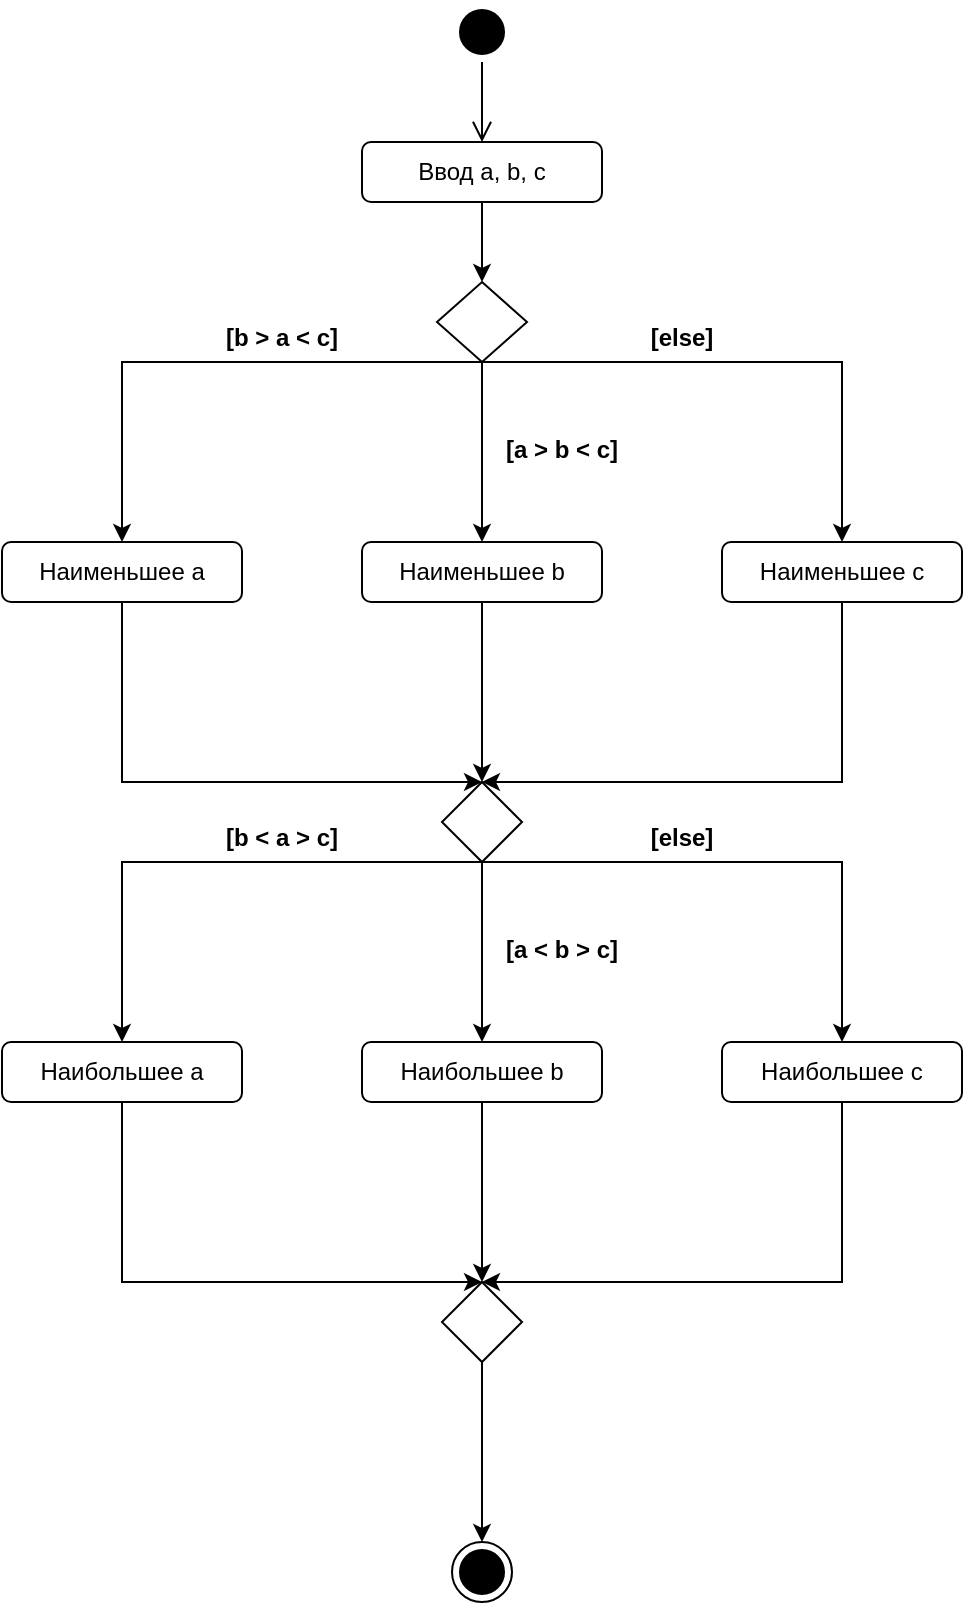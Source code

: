 <mxfile version="18.1.3" type="device"><diagram id="y2Q_Ip3tNkBgopcBJjPg" name="Page-1"><mxGraphModel dx="1381" dy="795" grid="1" gridSize="10" guides="1" tooltips="1" connect="1" arrows="1" fold="1" page="1" pageScale="1" pageWidth="827" pageHeight="1169" math="0" shadow="0"><root><mxCell id="0"/><mxCell id="1" parent="0"/><mxCell id="LVKNKML33TWhKuebQ2LT-1" value="" style="ellipse;html=1;shape=startState;fillColor=#000000;strokeColor=#000000;" vertex="1" parent="1"><mxGeometry x="385" y="20" width="30" height="30" as="geometry"/></mxCell><mxCell id="LVKNKML33TWhKuebQ2LT-2" value="" style="edgeStyle=orthogonalEdgeStyle;html=1;verticalAlign=bottom;endArrow=open;endSize=8;strokeColor=#000000;rounded=0;" edge="1" source="LVKNKML33TWhKuebQ2LT-1" parent="1" target="LVKNKML33TWhKuebQ2LT-3"><mxGeometry relative="1" as="geometry"><mxPoint x="400" y="120" as="targetPoint"/></mxGeometry></mxCell><mxCell id="LVKNKML33TWhKuebQ2LT-3" value="Ввод a, b, c" style="rounded=1;whiteSpace=wrap;html=1;strokeColor=#000000;" vertex="1" parent="1"><mxGeometry x="340" y="90" width="120" height="30" as="geometry"/></mxCell><mxCell id="LVKNKML33TWhKuebQ2LT-6" value="" style="rhombus;whiteSpace=wrap;html=1;strokeColor=#000000;" vertex="1" parent="1"><mxGeometry x="377.5" y="160" width="45" height="40" as="geometry"/></mxCell><mxCell id="LVKNKML33TWhKuebQ2LT-7" value="Наименьшее a" style="rounded=1;whiteSpace=wrap;html=1;strokeColor=#000000;" vertex="1" parent="1"><mxGeometry x="160" y="290" width="120" height="30" as="geometry"/></mxCell><mxCell id="LVKNKML33TWhKuebQ2LT-8" value="Наименьшее b" style="rounded=1;whiteSpace=wrap;html=1;strokeColor=#000000;" vertex="1" parent="1"><mxGeometry x="340" y="290" width="120" height="30" as="geometry"/></mxCell><mxCell id="LVKNKML33TWhKuebQ2LT-9" value="Наименьшее c" style="rounded=1;whiteSpace=wrap;html=1;strokeColor=#000000;" vertex="1" parent="1"><mxGeometry x="520" y="290" width="120" height="30" as="geometry"/></mxCell><mxCell id="LVKNKML33TWhKuebQ2LT-10" value="" style="endArrow=classic;html=1;rounded=0;strokeColor=#000000;exitX=0.5;exitY=1;exitDx=0;exitDy=0;entryX=0.5;entryY=0;entryDx=0;entryDy=0;" edge="1" parent="1" source="LVKNKML33TWhKuebQ2LT-6" target="LVKNKML33TWhKuebQ2LT-7"><mxGeometry width="50" height="50" relative="1" as="geometry"><mxPoint x="390" y="330" as="sourcePoint"/><mxPoint x="440" y="280" as="targetPoint"/><Array as="points"><mxPoint x="220" y="200"/></Array></mxGeometry></mxCell><mxCell id="LVKNKML33TWhKuebQ2LT-11" value="" style="endArrow=classic;html=1;rounded=0;strokeColor=#000000;exitX=0.5;exitY=1;exitDx=0;exitDy=0;entryX=0.5;entryY=0;entryDx=0;entryDy=0;" edge="1" parent="1" source="LVKNKML33TWhKuebQ2LT-6" target="LVKNKML33TWhKuebQ2LT-8"><mxGeometry width="50" height="50" relative="1" as="geometry"><mxPoint x="390" y="330" as="sourcePoint"/><mxPoint x="440" y="280" as="targetPoint"/></mxGeometry></mxCell><mxCell id="LVKNKML33TWhKuebQ2LT-12" value="" style="endArrow=classic;html=1;rounded=0;strokeColor=#000000;exitX=0.5;exitY=1;exitDx=0;exitDy=0;entryX=0.5;entryY=0;entryDx=0;entryDy=0;" edge="1" parent="1" source="LVKNKML33TWhKuebQ2LT-6" target="LVKNKML33TWhKuebQ2LT-9"><mxGeometry width="50" height="50" relative="1" as="geometry"><mxPoint x="390" y="330" as="sourcePoint"/><mxPoint x="440" y="280" as="targetPoint"/><Array as="points"><mxPoint x="580" y="200"/></Array></mxGeometry></mxCell><mxCell id="LVKNKML33TWhKuebQ2LT-13" value="" style="rhombus;whiteSpace=wrap;html=1;strokeColor=#000000;" vertex="1" parent="1"><mxGeometry x="380" y="410" width="40" height="40" as="geometry"/></mxCell><mxCell id="LVKNKML33TWhKuebQ2LT-14" value="" style="endArrow=classic;html=1;rounded=0;strokeColor=#000000;exitX=0.5;exitY=1;exitDx=0;exitDy=0;entryX=0.5;entryY=0;entryDx=0;entryDy=0;" edge="1" parent="1" source="LVKNKML33TWhKuebQ2LT-7" target="LVKNKML33TWhKuebQ2LT-13"><mxGeometry width="50" height="50" relative="1" as="geometry"><mxPoint x="390" y="430" as="sourcePoint"/><mxPoint x="440" y="380" as="targetPoint"/><Array as="points"><mxPoint x="220" y="410"/></Array></mxGeometry></mxCell><mxCell id="LVKNKML33TWhKuebQ2LT-15" value="" style="endArrow=classic;html=1;rounded=0;strokeColor=#000000;exitX=0.5;exitY=1;exitDx=0;exitDy=0;entryX=0.5;entryY=0;entryDx=0;entryDy=0;" edge="1" parent="1" source="LVKNKML33TWhKuebQ2LT-8" target="LVKNKML33TWhKuebQ2LT-13"><mxGeometry width="50" height="50" relative="1" as="geometry"><mxPoint x="390" y="430" as="sourcePoint"/><mxPoint x="440" y="380" as="targetPoint"/></mxGeometry></mxCell><mxCell id="LVKNKML33TWhKuebQ2LT-16" value="" style="endArrow=classic;html=1;rounded=0;strokeColor=#000000;exitX=0.5;exitY=1;exitDx=0;exitDy=0;entryX=0.5;entryY=0;entryDx=0;entryDy=0;" edge="1" parent="1" source="LVKNKML33TWhKuebQ2LT-9" target="LVKNKML33TWhKuebQ2LT-13"><mxGeometry width="50" height="50" relative="1" as="geometry"><mxPoint x="390" y="430" as="sourcePoint"/><mxPoint x="440" y="380" as="targetPoint"/><Array as="points"><mxPoint x="580" y="410"/></Array></mxGeometry></mxCell><mxCell id="LVKNKML33TWhKuebQ2LT-17" value="Наибольшее a" style="rounded=1;whiteSpace=wrap;html=1;strokeColor=#000000;" vertex="1" parent="1"><mxGeometry x="160" y="540" width="120" height="30" as="geometry"/></mxCell><mxCell id="LVKNKML33TWhKuebQ2LT-18" value="Наибольшее b" style="rounded=1;whiteSpace=wrap;html=1;strokeColor=#000000;" vertex="1" parent="1"><mxGeometry x="340" y="540" width="120" height="30" as="geometry"/></mxCell><mxCell id="LVKNKML33TWhKuebQ2LT-19" value="Наибольшее c" style="rounded=1;whiteSpace=wrap;html=1;strokeColor=#000000;" vertex="1" parent="1"><mxGeometry x="520" y="540" width="120" height="30" as="geometry"/></mxCell><mxCell id="LVKNKML33TWhKuebQ2LT-20" value="" style="endArrow=classic;html=1;rounded=0;strokeColor=#000000;exitX=0.5;exitY=1;exitDx=0;exitDy=0;entryX=0.5;entryY=0;entryDx=0;entryDy=0;" edge="1" parent="1" source="LVKNKML33TWhKuebQ2LT-13" target="LVKNKML33TWhKuebQ2LT-17"><mxGeometry width="50" height="50" relative="1" as="geometry"><mxPoint x="390" y="530" as="sourcePoint"/><mxPoint x="440" y="480" as="targetPoint"/><Array as="points"><mxPoint x="220" y="450"/></Array></mxGeometry></mxCell><mxCell id="LVKNKML33TWhKuebQ2LT-21" value="" style="endArrow=classic;html=1;rounded=0;strokeColor=#000000;exitX=0.5;exitY=1;exitDx=0;exitDy=0;entryX=0.5;entryY=0;entryDx=0;entryDy=0;" edge="1" parent="1" source="LVKNKML33TWhKuebQ2LT-13" target="LVKNKML33TWhKuebQ2LT-19"><mxGeometry width="50" height="50" relative="1" as="geometry"><mxPoint x="390" y="530" as="sourcePoint"/><mxPoint x="440" y="480" as="targetPoint"/><Array as="points"><mxPoint x="580" y="450"/></Array></mxGeometry></mxCell><mxCell id="LVKNKML33TWhKuebQ2LT-22" value="" style="endArrow=classic;html=1;rounded=0;strokeColor=#000000;exitX=0.5;exitY=1;exitDx=0;exitDy=0;entryX=0.5;entryY=0;entryDx=0;entryDy=0;" edge="1" parent="1" source="LVKNKML33TWhKuebQ2LT-13" target="LVKNKML33TWhKuebQ2LT-18"><mxGeometry width="50" height="50" relative="1" as="geometry"><mxPoint x="390" y="530" as="sourcePoint"/><mxPoint x="440" y="480" as="targetPoint"/></mxGeometry></mxCell><mxCell id="LVKNKML33TWhKuebQ2LT-23" value="" style="rhombus;whiteSpace=wrap;html=1;strokeColor=#000000;" vertex="1" parent="1"><mxGeometry x="380" y="660" width="40" height="40" as="geometry"/></mxCell><mxCell id="LVKNKML33TWhKuebQ2LT-24" value="" style="ellipse;html=1;shape=endState;fillColor=#000000;strokeColor=#000000;" vertex="1" parent="1"><mxGeometry x="385" y="790" width="30" height="30" as="geometry"/></mxCell><mxCell id="LVKNKML33TWhKuebQ2LT-25" value="" style="endArrow=classic;html=1;rounded=0;strokeColor=#000000;exitX=0.5;exitY=1;exitDx=0;exitDy=0;entryX=0.5;entryY=0;entryDx=0;entryDy=0;" edge="1" parent="1" source="LVKNKML33TWhKuebQ2LT-17" target="LVKNKML33TWhKuebQ2LT-23"><mxGeometry width="50" height="50" relative="1" as="geometry"><mxPoint x="390" y="530" as="sourcePoint"/><mxPoint x="440" y="480" as="targetPoint"/><Array as="points"><mxPoint x="220" y="660"/></Array></mxGeometry></mxCell><mxCell id="LVKNKML33TWhKuebQ2LT-26" value="" style="endArrow=classic;html=1;rounded=0;strokeColor=#000000;exitX=0.5;exitY=1;exitDx=0;exitDy=0;entryX=0.5;entryY=0;entryDx=0;entryDy=0;" edge="1" parent="1" source="LVKNKML33TWhKuebQ2LT-19" target="LVKNKML33TWhKuebQ2LT-23"><mxGeometry width="50" height="50" relative="1" as="geometry"><mxPoint x="390" y="530" as="sourcePoint"/><mxPoint x="440" y="480" as="targetPoint"/><Array as="points"><mxPoint x="580" y="660"/></Array></mxGeometry></mxCell><mxCell id="LVKNKML33TWhKuebQ2LT-27" value="" style="endArrow=classic;html=1;rounded=0;strokeColor=#000000;exitX=0.5;exitY=1;exitDx=0;exitDy=0;entryX=0.5;entryY=0;entryDx=0;entryDy=0;" edge="1" parent="1" source="LVKNKML33TWhKuebQ2LT-18" target="LVKNKML33TWhKuebQ2LT-23"><mxGeometry width="50" height="50" relative="1" as="geometry"><mxPoint x="390" y="530" as="sourcePoint"/><mxPoint x="440" y="480" as="targetPoint"/></mxGeometry></mxCell><mxCell id="LVKNKML33TWhKuebQ2LT-28" value="" style="endArrow=classic;html=1;rounded=0;strokeColor=#000000;exitX=0.5;exitY=1;exitDx=0;exitDy=0;entryX=0.5;entryY=0;entryDx=0;entryDy=0;" edge="1" parent="1" source="LVKNKML33TWhKuebQ2LT-3" target="LVKNKML33TWhKuebQ2LT-6"><mxGeometry width="50" height="50" relative="1" as="geometry"><mxPoint x="390" y="230" as="sourcePoint"/><mxPoint x="440" y="180" as="targetPoint"/></mxGeometry></mxCell><mxCell id="LVKNKML33TWhKuebQ2LT-29" value="" style="endArrow=classic;html=1;rounded=0;strokeColor=#000000;exitX=0.5;exitY=1;exitDx=0;exitDy=0;entryX=0.5;entryY=0;entryDx=0;entryDy=0;" edge="1" parent="1" source="LVKNKML33TWhKuebQ2LT-23" target="LVKNKML33TWhKuebQ2LT-24"><mxGeometry width="50" height="50" relative="1" as="geometry"><mxPoint x="390" y="730" as="sourcePoint"/><mxPoint x="440" y="680" as="targetPoint"/></mxGeometry></mxCell><mxCell id="LVKNKML33TWhKuebQ2LT-30" value="[b &lt; a &gt; c]" style="text;align=center;fontStyle=1;verticalAlign=middle;spacingLeft=3;spacingRight=3;strokeColor=none;rotatable=0;points=[[0,0.5],[1,0.5]];portConstraint=eastwest;" vertex="1" parent="1"><mxGeometry x="260" y="424" width="80" height="26" as="geometry"/></mxCell><mxCell id="LVKNKML33TWhKuebQ2LT-32" value="[else]" style="text;align=center;fontStyle=1;verticalAlign=middle;spacingLeft=3;spacingRight=3;strokeColor=none;rotatable=0;points=[[0,0.5],[1,0.5]];portConstraint=eastwest;" vertex="1" parent="1"><mxGeometry x="460" y="424" width="80" height="26" as="geometry"/></mxCell><mxCell id="LVKNKML33TWhKuebQ2LT-33" value="[a &lt; b &gt; c]" style="text;align=center;fontStyle=1;verticalAlign=middle;spacingLeft=3;spacingRight=3;strokeColor=none;rotatable=0;points=[[0,0.5],[1,0.5]];portConstraint=eastwest;" vertex="1" parent="1"><mxGeometry x="400" y="480" width="80" height="26" as="geometry"/></mxCell><mxCell id="LVKNKML33TWhKuebQ2LT-34" value="[b &gt; a &lt; c]" style="text;align=center;fontStyle=1;verticalAlign=middle;spacingLeft=3;spacingRight=3;strokeColor=none;rotatable=0;points=[[0,0.5],[1,0.5]];portConstraint=eastwest;" vertex="1" parent="1"><mxGeometry x="260" y="174" width="80" height="26" as="geometry"/></mxCell><mxCell id="LVKNKML33TWhKuebQ2LT-35" value="[else]" style="text;align=center;fontStyle=1;verticalAlign=middle;spacingLeft=3;spacingRight=3;strokeColor=none;rotatable=0;points=[[0,0.5],[1,0.5]];portConstraint=eastwest;" vertex="1" parent="1"><mxGeometry x="460" y="174" width="80" height="26" as="geometry"/></mxCell><mxCell id="LVKNKML33TWhKuebQ2LT-36" value="[a &gt; b &lt; c]" style="text;align=center;fontStyle=1;verticalAlign=middle;spacingLeft=3;spacingRight=3;strokeColor=none;rotatable=0;points=[[0,0.5],[1,0.5]];portConstraint=eastwest;" vertex="1" parent="1"><mxGeometry x="400" y="230" width="80" height="26" as="geometry"/></mxCell></root></mxGraphModel></diagram></mxfile>